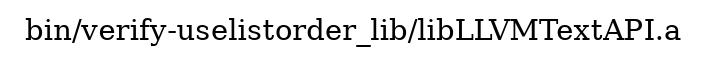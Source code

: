 digraph "bin/verify-uselistorder_lib/libLLVMTextAPI.a" {
	label="bin/verify-uselistorder_lib/libLLVMTextAPI.a";
	rankdir=LR;

}
